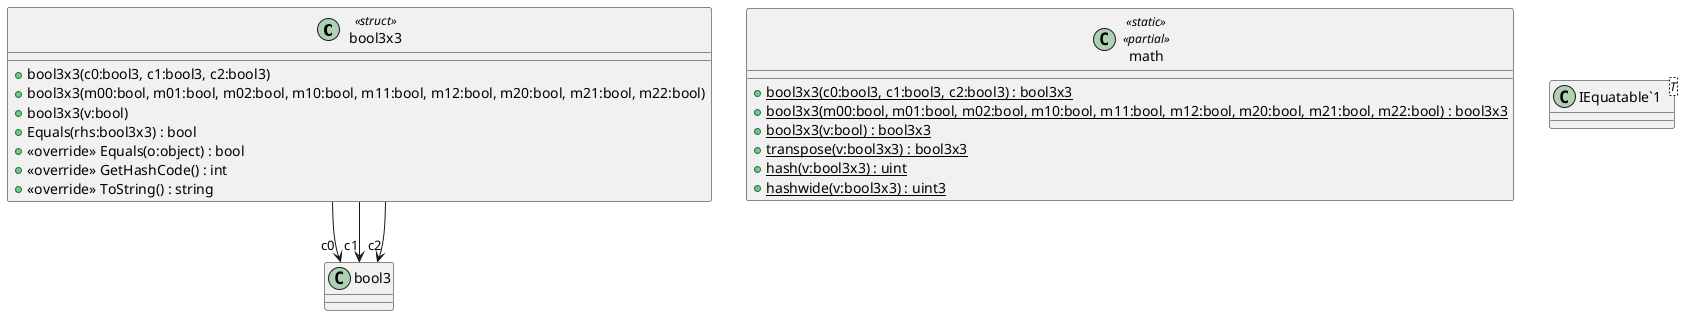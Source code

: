 @startuml
class bool3x3 <<struct>> {
    + bool3x3(c0:bool3, c1:bool3, c2:bool3)
    + bool3x3(m00:bool, m01:bool, m02:bool, m10:bool, m11:bool, m12:bool, m20:bool, m21:bool, m22:bool)
    + bool3x3(v:bool)
    + Equals(rhs:bool3x3) : bool
    + <<override>> Equals(o:object) : bool
    + <<override>> GetHashCode() : int
    + <<override>> ToString() : string
}
class math <<static>> <<partial>> {
    + {static} bool3x3(c0:bool3, c1:bool3, c2:bool3) : bool3x3
    + {static} bool3x3(m00:bool, m01:bool, m02:bool, m10:bool, m11:bool, m12:bool, m20:bool, m21:bool, m22:bool) : bool3x3
    + {static} bool3x3(v:bool) : bool3x3
    + {static} transpose(v:bool3x3) : bool3x3
    + {static} hash(v:bool3x3) : uint
    + {static} hashwide(v:bool3x3) : uint3
}
class "IEquatable`1"<T> {
}
bool3x3 --> "c0" bool3
bool3x3 --> "c1" bool3
bool3x3 --> "c2" bool3
@enduml

